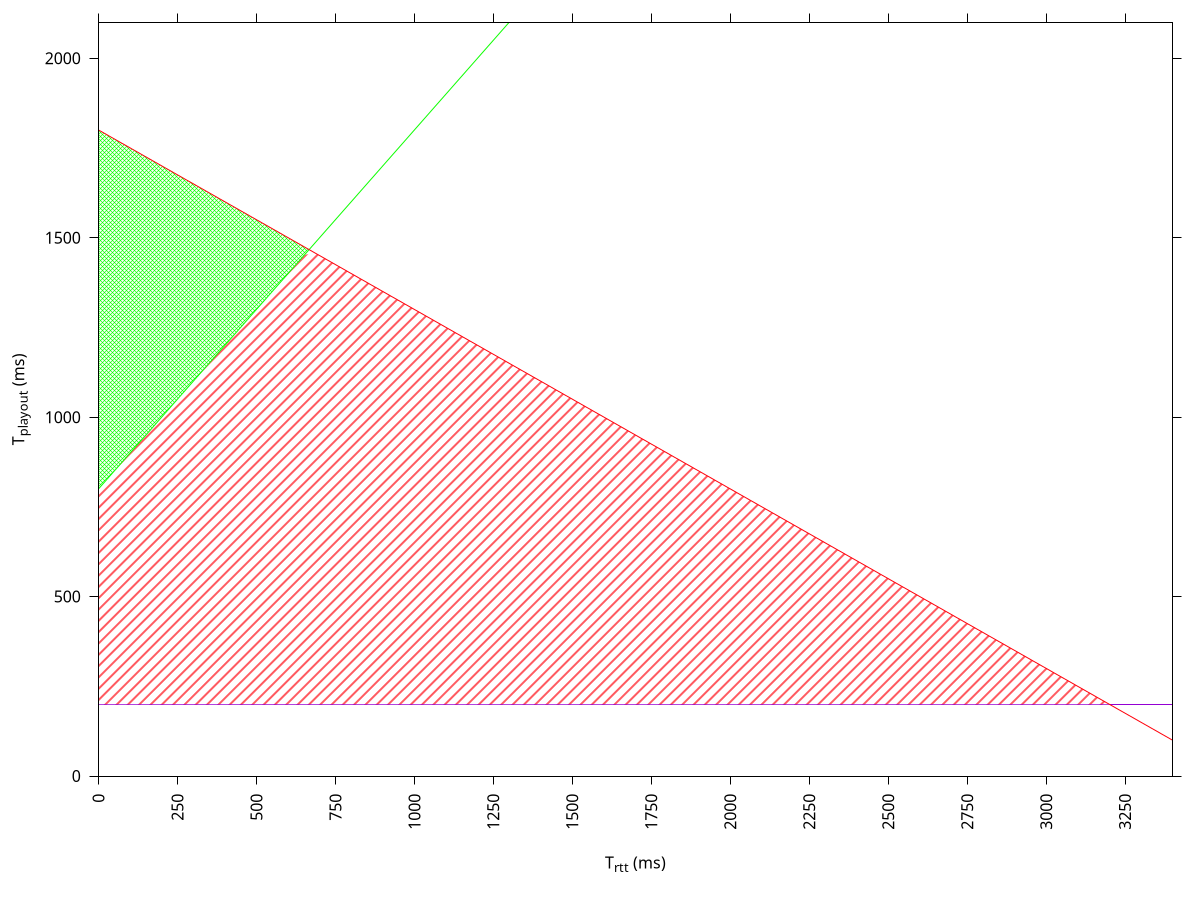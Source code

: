 set terminal pdf color font "Times,14"
set output "figures/analysis-video-wide-inconsistent_region.pdf"

Tmax     = 2000
Tframing = 200

set xrange [0:3400]
set yrange [0:2100]

set style fill solid

f(x) = x + 4 * Tframing
g(x) = Tmax - Tframing - (x / 2.0)
h(x) = f(x)<g(x)?f(x):g(x)
i(x) = Tframing

set ytics out

set xtics out 0,250

set xlabel "T_{rtt} (ms)"
set ylabel "T_{playout} (ms)"

set xtics rotate

plot Tframing notitle, \
     '+' using 1:(f($1)):(g($1)) with filledc below lc rgb "#0DFF01" fillstyle pattern 2 notitle, \
     '+' using 1:(i($1)):(h($1)) with filledc below lc rgb "#FF000A" fillstyle pattern 5 notitle, \
     f(x) lt 2 lc rgb "#0DFF01" lw 1 notitle, \
     g(x) lt 2 lc rgb "#FF000A" lw 1 notitle